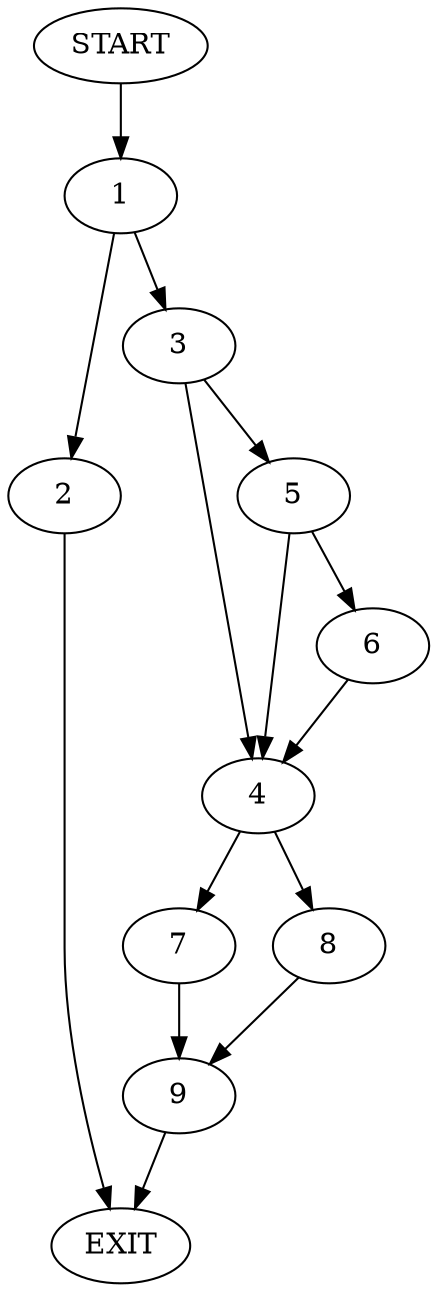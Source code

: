 digraph {
0 [label="START"]
10 [label="EXIT"]
0 -> 1
1 -> 2
1 -> 3
3 -> 4
3 -> 5
2 -> 10
5 -> 4
5 -> 6
4 -> 7
4 -> 8
6 -> 4
8 -> 9
7 -> 9
9 -> 10
}
